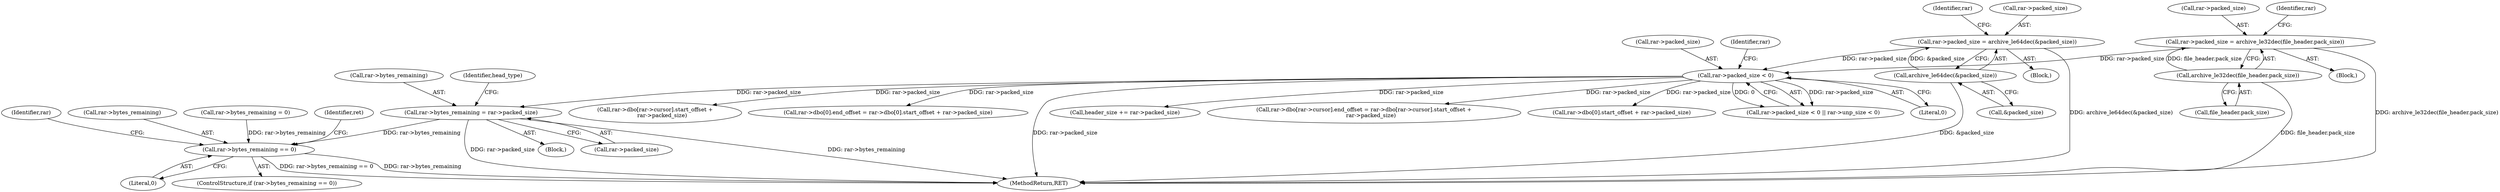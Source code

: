 digraph "0_libarchive_5562545b5562f6d12a4ef991fae158bf4ccf92b6@API" {
"1000569" [label="(Call,rar->bytes_remaining = rar->packed_size)"];
"1000549" [label="(Call,rar->packed_size < 0)"];
"1000515" [label="(Call,rar->packed_size = archive_le64dec(&packed_size))"];
"1000519" [label="(Call,archive_le64dec(&packed_size))"];
"1000531" [label="(Call,rar->packed_size = archive_le32dec(file_header.pack_size))"];
"1000535" [label="(Call,archive_le32dec(file_header.pack_size))"];
"1001729" [label="(Call,rar->bytes_remaining == 0)"];
"1000570" [label="(Call,rar->bytes_remaining)"];
"1000520" [label="(Call,&packed_size)"];
"1000532" [label="(Call,rar->packed_size)"];
"1000541" [label="(Identifier,rar)"];
"1000535" [label="(Call,archive_le32dec(file_header.pack_size))"];
"1000589" [label="(Call,header_size += rar->packed_size)"];
"1000524" [label="(Identifier,rar)"];
"1001216" [label="(Call,rar->dbo[rar->cursor].end_offset = rar->dbo[rar->cursor].start_offset +\n        rar->packed_size)"];
"1000573" [label="(Call,rar->packed_size)"];
"1000536" [label="(Call,file_header.pack_size)"];
"1001736" [label="(Identifier,rar)"];
"1001730" [label="(Call,rar->bytes_remaining)"];
"1000569" [label="(Call,rar->bytes_remaining = rar->packed_size)"];
"1000484" [label="(Block,)"];
"1000578" [label="(Identifier,head_type)"];
"1000531" [label="(Call,rar->packed_size = archive_le32dec(file_header.pack_size))"];
"1000550" [label="(Call,rar->packed_size)"];
"1001702" [label="(Call,rar->bytes_remaining = 0)"];
"1001418" [label="(Call,rar->dbo[0].start_offset + rar->packed_size)"];
"1000548" [label="(Call,rar->packed_size < 0 || rar->unp_size < 0)"];
"1000515" [label="(Call,rar->packed_size = archive_le64dec(&packed_size))"];
"1000121" [label="(Block,)"];
"1001733" [label="(Literal,0)"];
"1000553" [label="(Literal,0)"];
"1000516" [label="(Call,rar->packed_size)"];
"1000519" [label="(Call,archive_le64dec(&packed_size))"];
"1001740" [label="(Identifier,ret)"];
"1000556" [label="(Identifier,rar)"];
"1000530" [label="(Block,)"];
"1001226" [label="(Call,rar->dbo[rar->cursor].start_offset +\n        rar->packed_size)"];
"1001741" [label="(MethodReturn,RET)"];
"1001410" [label="(Call,rar->dbo[0].end_offset = rar->dbo[0].start_offset + rar->packed_size)"];
"1001729" [label="(Call,rar->bytes_remaining == 0)"];
"1001728" [label="(ControlStructure,if (rar->bytes_remaining == 0))"];
"1000549" [label="(Call,rar->packed_size < 0)"];
"1000569" -> "1000121"  [label="AST: "];
"1000569" -> "1000573"  [label="CFG: "];
"1000570" -> "1000569"  [label="AST: "];
"1000573" -> "1000569"  [label="AST: "];
"1000578" -> "1000569"  [label="CFG: "];
"1000569" -> "1001741"  [label="DDG: rar->bytes_remaining"];
"1000569" -> "1001741"  [label="DDG: rar->packed_size"];
"1000549" -> "1000569"  [label="DDG: rar->packed_size"];
"1000569" -> "1001729"  [label="DDG: rar->bytes_remaining"];
"1000549" -> "1000548"  [label="AST: "];
"1000549" -> "1000553"  [label="CFG: "];
"1000550" -> "1000549"  [label="AST: "];
"1000553" -> "1000549"  [label="AST: "];
"1000556" -> "1000549"  [label="CFG: "];
"1000548" -> "1000549"  [label="CFG: "];
"1000549" -> "1001741"  [label="DDG: rar->packed_size"];
"1000549" -> "1000548"  [label="DDG: rar->packed_size"];
"1000549" -> "1000548"  [label="DDG: 0"];
"1000515" -> "1000549"  [label="DDG: rar->packed_size"];
"1000531" -> "1000549"  [label="DDG: rar->packed_size"];
"1000549" -> "1000589"  [label="DDG: rar->packed_size"];
"1000549" -> "1001216"  [label="DDG: rar->packed_size"];
"1000549" -> "1001226"  [label="DDG: rar->packed_size"];
"1000549" -> "1001410"  [label="DDG: rar->packed_size"];
"1000549" -> "1001418"  [label="DDG: rar->packed_size"];
"1000515" -> "1000484"  [label="AST: "];
"1000515" -> "1000519"  [label="CFG: "];
"1000516" -> "1000515"  [label="AST: "];
"1000519" -> "1000515"  [label="AST: "];
"1000524" -> "1000515"  [label="CFG: "];
"1000515" -> "1001741"  [label="DDG: archive_le64dec(&packed_size)"];
"1000519" -> "1000515"  [label="DDG: &packed_size"];
"1000519" -> "1000520"  [label="CFG: "];
"1000520" -> "1000519"  [label="AST: "];
"1000519" -> "1001741"  [label="DDG: &packed_size"];
"1000531" -> "1000530"  [label="AST: "];
"1000531" -> "1000535"  [label="CFG: "];
"1000532" -> "1000531"  [label="AST: "];
"1000535" -> "1000531"  [label="AST: "];
"1000541" -> "1000531"  [label="CFG: "];
"1000531" -> "1001741"  [label="DDG: archive_le32dec(file_header.pack_size)"];
"1000535" -> "1000531"  [label="DDG: file_header.pack_size"];
"1000535" -> "1000536"  [label="CFG: "];
"1000536" -> "1000535"  [label="AST: "];
"1000535" -> "1001741"  [label="DDG: file_header.pack_size"];
"1001729" -> "1001728"  [label="AST: "];
"1001729" -> "1001733"  [label="CFG: "];
"1001730" -> "1001729"  [label="AST: "];
"1001733" -> "1001729"  [label="AST: "];
"1001736" -> "1001729"  [label="CFG: "];
"1001740" -> "1001729"  [label="CFG: "];
"1001729" -> "1001741"  [label="DDG: rar->bytes_remaining"];
"1001729" -> "1001741"  [label="DDG: rar->bytes_remaining == 0"];
"1001702" -> "1001729"  [label="DDG: rar->bytes_remaining"];
}
